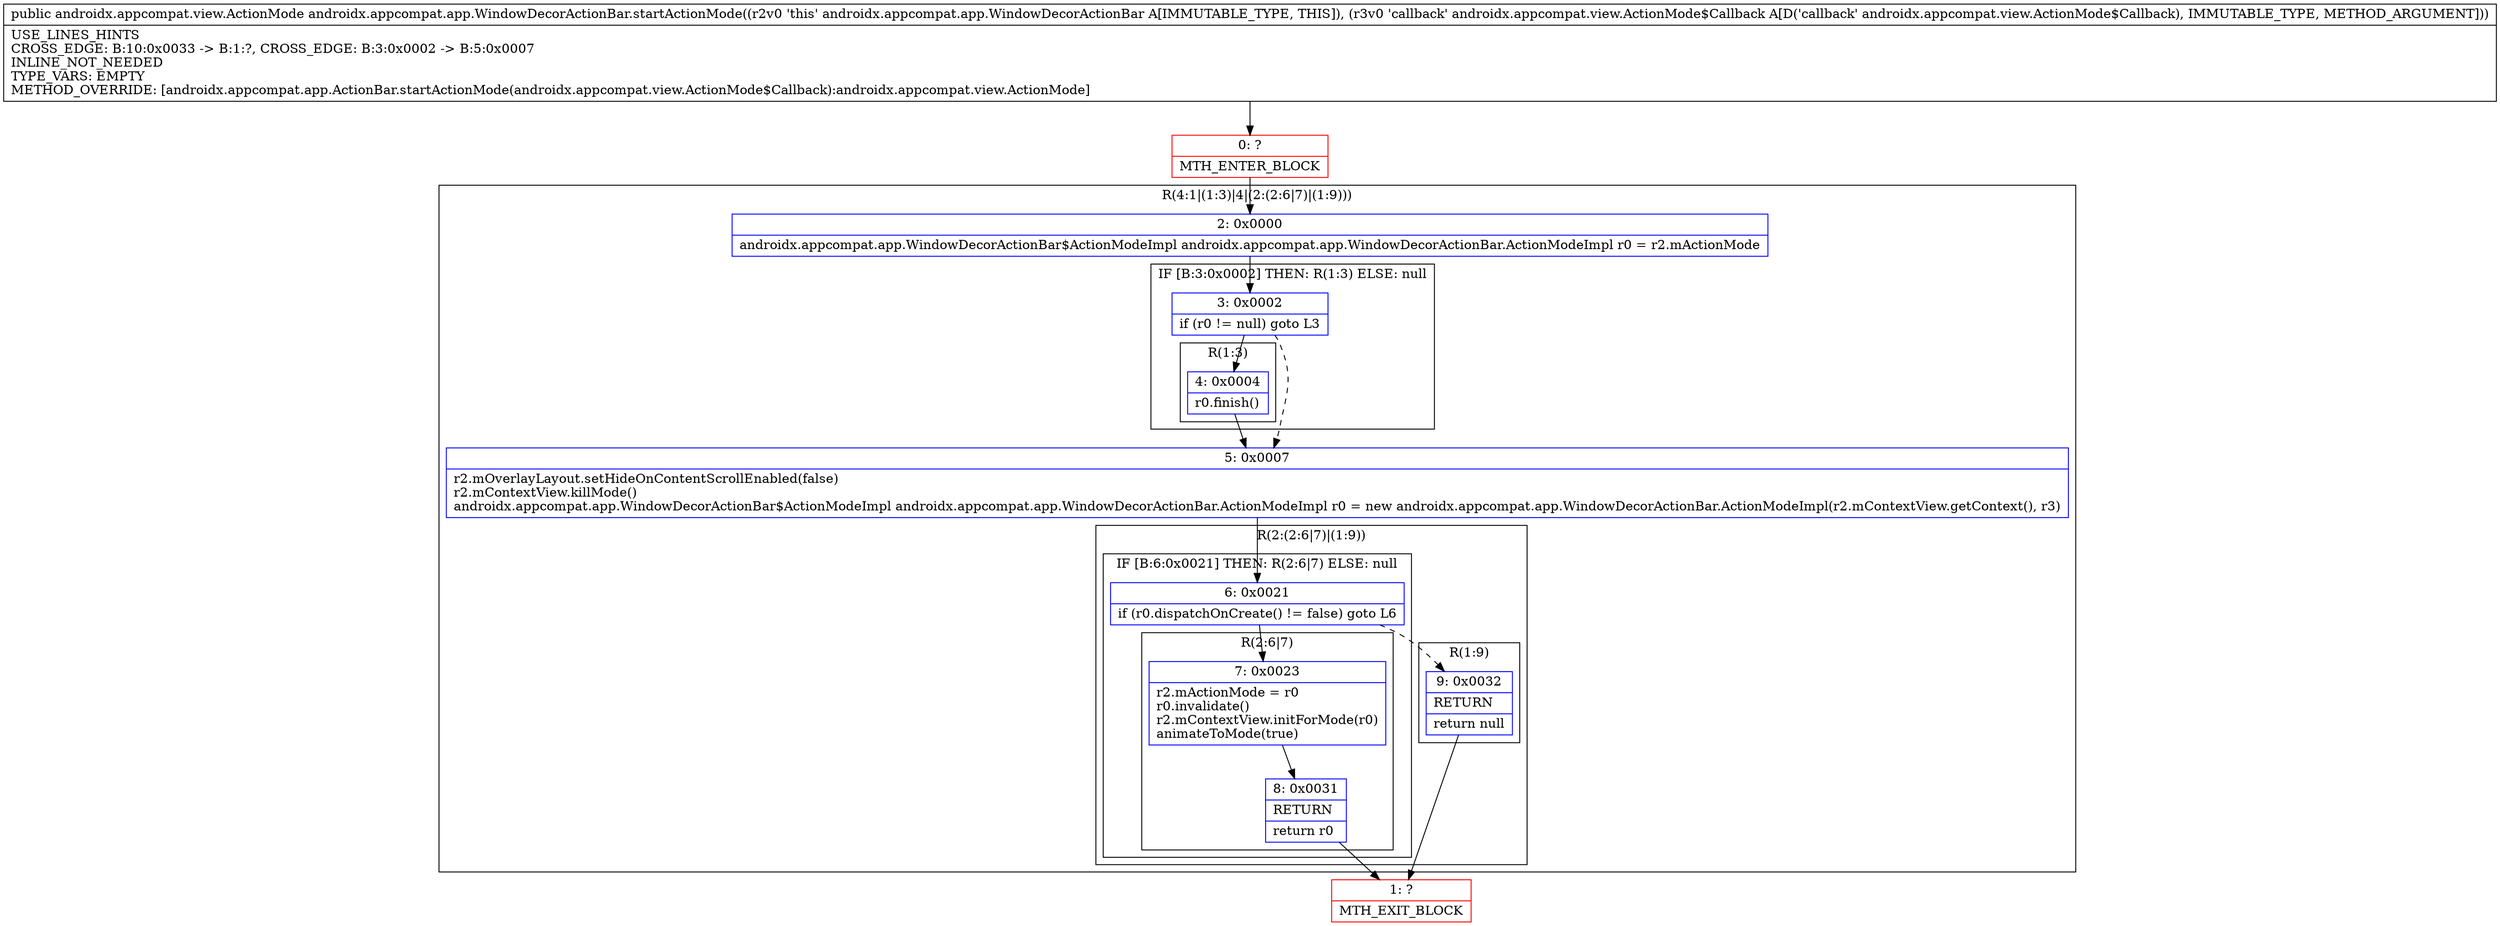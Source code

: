 digraph "CFG forandroidx.appcompat.app.WindowDecorActionBar.startActionMode(Landroidx\/appcompat\/view\/ActionMode$Callback;)Landroidx\/appcompat\/view\/ActionMode;" {
subgraph cluster_Region_1080156984 {
label = "R(4:1|(1:3)|4|(2:(2:6|7)|(1:9)))";
node [shape=record,color=blue];
Node_2 [shape=record,label="{2\:\ 0x0000|androidx.appcompat.app.WindowDecorActionBar$ActionModeImpl androidx.appcompat.app.WindowDecorActionBar.ActionModeImpl r0 = r2.mActionMode\l}"];
subgraph cluster_IfRegion_236821297 {
label = "IF [B:3:0x0002] THEN: R(1:3) ELSE: null";
node [shape=record,color=blue];
Node_3 [shape=record,label="{3\:\ 0x0002|if (r0 != null) goto L3\l}"];
subgraph cluster_Region_1464617619 {
label = "R(1:3)";
node [shape=record,color=blue];
Node_4 [shape=record,label="{4\:\ 0x0004|r0.finish()\l}"];
}
}
Node_5 [shape=record,label="{5\:\ 0x0007|r2.mOverlayLayout.setHideOnContentScrollEnabled(false)\lr2.mContextView.killMode()\landroidx.appcompat.app.WindowDecorActionBar$ActionModeImpl androidx.appcompat.app.WindowDecorActionBar.ActionModeImpl r0 = new androidx.appcompat.app.WindowDecorActionBar.ActionModeImpl(r2.mContextView.getContext(), r3)\l}"];
subgraph cluster_Region_87745649 {
label = "R(2:(2:6|7)|(1:9))";
node [shape=record,color=blue];
subgraph cluster_IfRegion_483756524 {
label = "IF [B:6:0x0021] THEN: R(2:6|7) ELSE: null";
node [shape=record,color=blue];
Node_6 [shape=record,label="{6\:\ 0x0021|if (r0.dispatchOnCreate() != false) goto L6\l}"];
subgraph cluster_Region_1398980973 {
label = "R(2:6|7)";
node [shape=record,color=blue];
Node_7 [shape=record,label="{7\:\ 0x0023|r2.mActionMode = r0\lr0.invalidate()\lr2.mContextView.initForMode(r0)\lanimateToMode(true)\l}"];
Node_8 [shape=record,label="{8\:\ 0x0031|RETURN\l|return r0\l}"];
}
}
subgraph cluster_Region_84868125 {
label = "R(1:9)";
node [shape=record,color=blue];
Node_9 [shape=record,label="{9\:\ 0x0032|RETURN\l|return null\l}"];
}
}
}
Node_0 [shape=record,color=red,label="{0\:\ ?|MTH_ENTER_BLOCK\l}"];
Node_1 [shape=record,color=red,label="{1\:\ ?|MTH_EXIT_BLOCK\l}"];
MethodNode[shape=record,label="{public androidx.appcompat.view.ActionMode androidx.appcompat.app.WindowDecorActionBar.startActionMode((r2v0 'this' androidx.appcompat.app.WindowDecorActionBar A[IMMUTABLE_TYPE, THIS]), (r3v0 'callback' androidx.appcompat.view.ActionMode$Callback A[D('callback' androidx.appcompat.view.ActionMode$Callback), IMMUTABLE_TYPE, METHOD_ARGUMENT]))  | USE_LINES_HINTS\lCROSS_EDGE: B:10:0x0033 \-\> B:1:?, CROSS_EDGE: B:3:0x0002 \-\> B:5:0x0007\lINLINE_NOT_NEEDED\lTYPE_VARS: EMPTY\lMETHOD_OVERRIDE: [androidx.appcompat.app.ActionBar.startActionMode(androidx.appcompat.view.ActionMode$Callback):androidx.appcompat.view.ActionMode]\l}"];
MethodNode -> Node_0;Node_2 -> Node_3;
Node_3 -> Node_4;
Node_3 -> Node_5[style=dashed];
Node_4 -> Node_5;
Node_5 -> Node_6;
Node_6 -> Node_7;
Node_6 -> Node_9[style=dashed];
Node_7 -> Node_8;
Node_8 -> Node_1;
Node_9 -> Node_1;
Node_0 -> Node_2;
}

